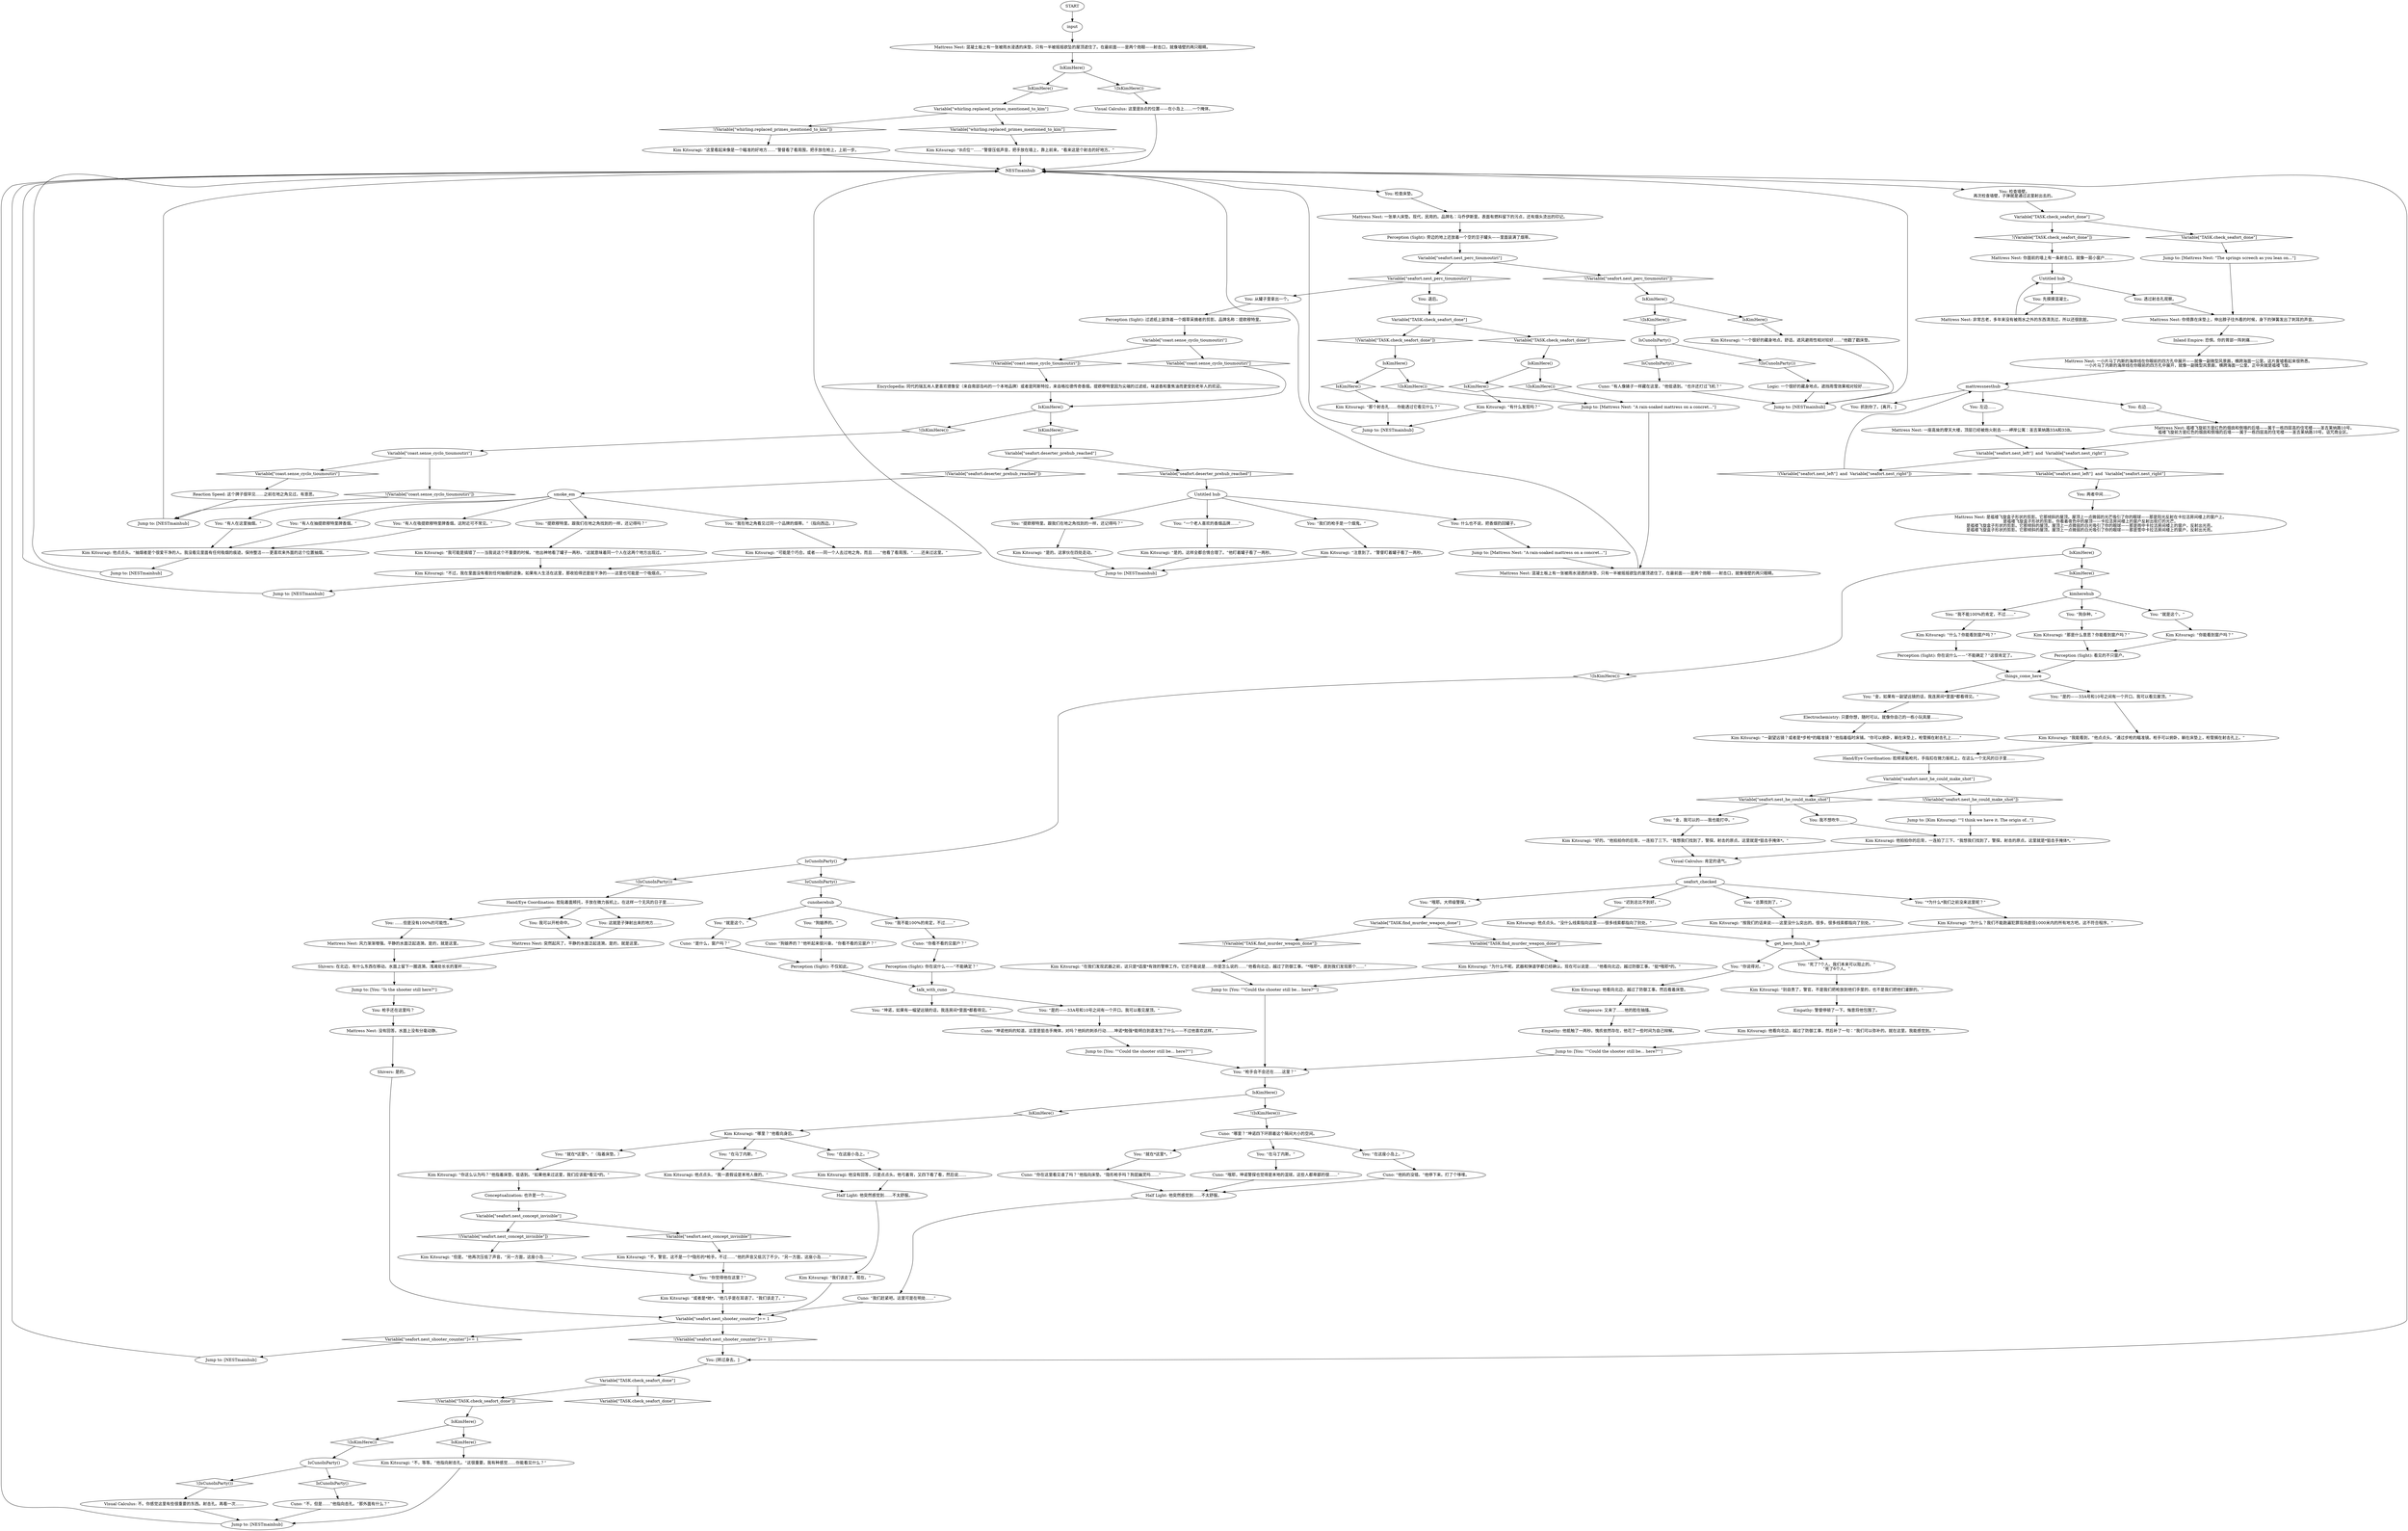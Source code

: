 # SEAFORT / MATTRESS NEST
# (in front of double embrasure looking over the bay, into whirling window, ends check island task, shot was made here)
# ==================================================
digraph G {
	  0 [label="START"];
	  1 [label="input"];
	  2 [label="Composure: 又来了……他的脸在抽搐。"];
	  3 [label="Jump to: [You: \"Is the shooter still here?\"]"];
	  4 [label="Logic: 一个很好的藏身地点。遮挡雨雪效果相对较好……"];
	  5 [label="Kim Kitsuragi: “这里看起来像是一个瞄准的好地方……”警督看了看周围，把手放在枪上，上前一步。"];
	  6 [label="You: “总算找到了。”"];
	  7 [label="You: ……但是没有100%的可能性。"];
	  8 [label="Shivers: 在北边，有什么东西在移动。水面上留下一圈涟漪。浅滩处长长的茎杆……"];
	  9 [label="You: “在这座小岛上。”"];
	  10 [label="Shivers: 是的。"];
	  11 [label="Cuno: “你在这里看见谁了吗？”他指向床垫。“隐形枪手吗？狗屁幽灵吗……”"];
	  12 [label="You: “坤诺，如果有一幅望远镜的话，我连房间*里面*都看得见。”"];
	  13 [label="Variable[\"seafort.deserter_prehub_reached\"]"];
	  14 [label="Variable[\"seafort.deserter_prehub_reached\"]", shape=diamond];
	  15 [label="!(Variable[\"seafort.deserter_prehub_reached\"])", shape=diamond];
	  16 [label="IsKimHere()"];
	  17 [label="IsKimHere()", shape=diamond];
	  18 [label="!(IsKimHere())", shape=diamond];
	  19 [label="Jump to: [NESTmainhub]"];
	  20 [label="Mattress Nest: 一座高耸的摩天大楼，顶层已经被炮火削去——岬岸公寓：圣吉莱纳路33A和33B。"];
	  21 [label="kimherehub"];
	  22 [label="You: “有人在抽提欧穆特里牌香烟。”"];
	  23 [label="Kim Kitsuragi: 他没有回答，只是点点头。他弓着背，又四下看了看，然后说……"];
	  24 [label="You: “你觉得他在这里？”"];
	  25 [label="You: “在马丁内斯。”"];
	  26 [label="You: “在这座小岛上。”"];
	  27 [label="You: “是的——33A号和10号之间有一个开口。我可以看见屋顶。”"];
	  28 [label="Kim Kitsuragi: “是的。这家伙在四处走动。”"];
	  29 [label="Mattress Nest: 是褴褛飞旋盒子形状的剪影。它那倾斜的屋顶。屋顶上一点微弱的光芒吸引了你的眼球——那是阳光反射在卡拉洁房间楼上的窗户上。\n是褴褛飞旋盒子形状的剪影。你看着夜色中的屋顶——卡拉洁房间楼上的窗户反射出街灯的光芒。\n是褴褛飞旋盒子形状的剪影。它那倾斜的屋顶。屋顶上一点微弱的白光吸引了你的眼球——那是雨中卡拉洁房间楼上的窗户，反射出光亮。\n是褴褛飞旋盒子形状的剪影。它那倾斜的屋顶。屋顶上一点微弱的白光吸引了你的眼球——那是雪中卡拉洁房间楼上的窗户，反射出光亮。"];
	  30 [label="You: 我不想吹牛……"];
	  31 [label="Jump to: [NESTmainhub]"];
	  32 [label="You: “哦耶。大师级警探。”"];
	  33 [label="Kim Kitsuragi: 他看向北边，越过了防御工事，然后补了一句：“我们可以弥补的。就在这里。我能感觉到。”"];
	  34 [label="IsKimHere()"];
	  35 [label="IsKimHere()", shape=diamond];
	  36 [label="!(IsKimHere())", shape=diamond];
	  37 [label="Kim Kitsuragi: “不，警官。这不是一个*隐形的*枪手。不过……”他的声音又低沉了不少。“另一方面，这座小岛……”"];
	  38 [label="You: “我们的枪手是一个烟鬼。”"];
	  39 [label="You: 先摸摸混凝土。"];
	  40 [label="You: 左边……"];
	  41 [label="Kim Kitsuragi: “你能看到窗户吗？”"];
	  42 [label="Kim Kitsuragi: “好的。”他拍拍你的后背，一连拍了三下。“我想我们找到了，警探。射击的原点。这里就是*狙击手掩体*。”"];
	  43 [label="Jump to: [NESTmainhub]"];
	  44 [label="You: “你说得对。”"];
	  45 [label="Kim Kitsuragi: “哪里？”他看向身后。"];
	  46 [label="Kim Kitsuragi: “或者是*她*。”他几乎是在耳语了。“我们该走了。”"];
	  47 [label="Kim Kitsuragi: “B点位'''……”警督压低声音，把手放在墙上，靠上前来。“看来这是个射击的好地方。”"];
	  48 [label="Kim Kitsuragi: “我能看到，”他点点头。“通过步枪的瞄准镜。枪手可以俯卧，躺在床垫上，枪管搁在射击孔上。”"];
	  49 [label="Kim Kitsuragi: 他点点头。“没什么线索指向这里——很多线索都指向了别处。”"];
	  50 [label="Cuno: “狗娘养的？”他听起来很兴奋。“你看不看的见窗户？”"];
	  51 [label="Visual Calculus: 不。你感觉这里有些很重要的东西。射击孔。再看一次……"];
	  52 [label="Jump to: [NESTmainhub]"];
	  53 [label="Kim Kitsuragi: “按我们的话来说——这里没什么突出的。很多，很多线索都指向了别处。”"];
	  54 [label="You: 检查床垫。"];
	  55 [label="You: 两者中间……"];
	  56 [label="You: “金，如果有一副望远镜的话，我连房间*里面*都看得见。”"];
	  57 [label="Variable[\"whirling.replaced_primes_mentioned_to_kim\"]"];
	  58 [label="Variable[\"whirling.replaced_primes_mentioned_to_kim\"]", shape=diamond];
	  59 [label="!(Variable[\"whirling.replaced_primes_mentioned_to_kim\"])", shape=diamond];
	  60 [label="You: “枪手会不会还在……这里？”"];
	  61 [label="Variable[\"seafort.nest_concept_invisible\"]"];
	  62 [label="Variable[\"seafort.nest_concept_invisible\"]", shape=diamond];
	  63 [label="!(Variable[\"seafort.nest_concept_invisible\"])", shape=diamond];
	  64 [label="You: “就是这个。”"];
	  65 [label="Untitled hub"];
	  66 [label="Jump to: [You: \"\"Could the shooter still be... here?\"\"]"];
	  67 [label="Variable[\"seafort.nest_shooter_counter\"]== 1"];
	  68 [label="Variable[\"seafort.nest_shooter_counter\"]== 1", shape=diamond];
	  69 [label="!(Variable[\"seafort.nest_shooter_counter\"]== 1)", shape=diamond];
	  70 [label="Mattress Nest: 你倚靠在床垫上，伸出脖子往外看的时候，身下的弹簧发出了刺耳的声音。"];
	  71 [label="You: 退后。"];
	  72 [label="You: 右边……"];
	  73 [label="smoke_em"];
	  74 [label="Kim Kitsuragi: “别自责了，警官。不是我们把枪放到他们手里的，也不是我们把他们灌醉的。”"];
	  75 [label="You: 我可以开枪命中。"];
	  76 [label="You: 这就是子弹射出来的地方……"];
	  77 [label="Conceptualization: 也许是一个……"];
	  78 [label="Kim Kitsuragi: 他点点头。“我一直假设是本地人做的。”"];
	  79 [label="Jump to: [Mattress Nest: \"A rain-soaked mattress on a concret...\"]"];
	  80 [label="Cuno: “哦耶，坤诺警探也觉得是本地的混球。这些人都卑鄙的很……”"];
	  81 [label="You: “提欧穆特里。跟我们在地之角找到的一样，还记得吗？”"];
	  82 [label="Jump to: [Mattress Nest: \"A rain-soaked mattress on a concret...\"]"];
	  83 [label="Perception (Sight): 看见的不只窗户。"];
	  84 [label="Variable[\"coast.sense_cyclo_tioumoutiri\"]"];
	  85 [label="Variable[\"coast.sense_cyclo_tioumoutiri\"]", shape=diamond];
	  86 [label="!(Variable[\"coast.sense_cyclo_tioumoutiri\"])", shape=diamond];
	  87 [label="Kim Kitsuragi: “不，等等。”他指向射击孔。“这很重要，我有种感觉……你能看见什么？”"];
	  88 [label="Kim Kitsuragi: 他拍拍你的后背，一连拍了三下。“我想我们找到了，警探。射击的原点。这里就是*狙击手掩体*。”"];
	  89 [label="IsKimHere()"];
	  90 [label="IsKimHere()", shape=diamond];
	  91 [label="!(IsKimHere())", shape=diamond];
	  92 [label="You: “在马丁内斯。”"];
	  93 [label="Kim Kitsuragi: “你这么认为吗？”他指着床垫，低语到。“如果他来过这里，我们应该能*看见*的。”"];
	  94 [label="Kim Kitsuragi: “我们该走了。现在。”"];
	  95 [label="cunoherehub"];
	  96 [label="Cuno: “哪里？”坤诺四下环顾着这个隔间大小的空间。"];
	  97 [label="Kim Kitsuragi: “为什么不呢。武器和弹道学都已经确认。现在可以说是……”他看向北边，越过防御工事。“挺*哦耶*的。”"];
	  98 [label="Jump to: [You: \"\"Could the shooter still be... here?\"\"]"];
	  99 [label="Mattress Nest: 一小片马丁内斯的海岸线在你眼前的四方孔中展开——就像一副微型风景画，横跨海面一公里。这片废墟看起来很熟悉。\n一小片马丁内斯的海岸线在你眼前的四方孔中展开，就像一副微型风景画，横跨海面一公里。正中央就是褴褛飞旋。"];
	  100 [label="Electrochemistry: 只要你想，随时可以。就像你自己的一栋小玩具屋……"];
	  101 [label="You: “*为什么*我们之前没来这里呢？”"];
	  102 [label="Visual Calculus: 这里是B点的位置——在小岛上……一个掩体。"];
	  103 [label="Perception (Sight): 旁边的地上还放着一个空的豆子罐头——里面装满了烟蒂。"];
	  104 [label="Variable[\"seafort.nest_perc_tioumoutiri\"]"];
	  105 [label="Variable[\"seafort.nest_perc_tioumoutiri\"]", shape=diamond];
	  106 [label="!(Variable[\"seafort.nest_perc_tioumoutiri\"])", shape=diamond];
	  107 [label="Jump to: [NESTmainhub]"];
	  108 [label="Kim Kitsuragi: “为什么？我们不能跑遍犯罪现场直径1000米内的所有地方吧。这不符合程序。”"];
	  109 [label="IsKimHere()"];
	  110 [label="IsKimHere()", shape=diamond];
	  111 [label="!(IsKimHere())", shape=diamond];
	  112 [label="Variable[\"coast.sense_cyclo_tioumoutiri\"]"];
	  113 [label="Variable[\"coast.sense_cyclo_tioumoutiri\"]", shape=diamond];
	  114 [label="!(Variable[\"coast.sense_cyclo_tioumoutiri\"])", shape=diamond];
	  115 [label="Variable[\"seafort.nest_left\"]  and  Variable[\"seafort.nest_right\"]"];
	  116 [label="Variable[\"seafort.nest_left\"]  and  Variable[\"seafort.nest_right\"]", shape=diamond];
	  117 [label="!(Variable[\"seafort.nest_left\"]  and  Variable[\"seafort.nest_right\"])", shape=diamond];
	  118 [label="Jump to: [NESTmainhub]"];
	  119 [label="things_come_here"];
	  120 [label="You: “有人在吸提欧穆特里牌香烟。这附近可不常见。”"];
	  121 [label="Kim Kitsuragi: “我可能是搞错了——当我说这个不重要的时候。”他出神地看了罐子一两秒。“这就意味着同一个人在这两个地方出现过。”"];
	  122 [label="Jump to: [Kim Kitsuragi: \"\"I think we have it. The origin of...\"]"];
	  123 [label="get_here_finish_it"];
	  124 [label="Cuno: “我们赶紧吧。这里可是在明处……”"];
	  125 [label="talk_with_cuno"];
	  126 [label="Untitled hub"];
	  127 [label="Perception (Sight): 过滤纸上装饰着一个烟草采摘者的剪影。品牌名称：提欧穆特里。"];
	  128 [label="Jump to: [NESTmainhub]"];
	  129 [label="You: “我在地之角看见过同一个品牌的烟蒂。”（指向西边。）"];
	  130 [label="Perception (Sight): 你在说什么——“不能确定？”这很肯定了。"];
	  131 [label="You: “迟到总比不到好。”"];
	  132 [label="Mattress Nest: 突然起风了。平静的水面泛起涟漪。是的，就是这里。"];
	  133 [label="Cuno: “有人像婊子一样藏在这里，”他低语到。“也许还打过飞机？”"];
	  134 [label="You: “一个老人喜欢的香烟品牌……”"];
	  135 [label="Reaction Speed: 这个牌子很罕见……之前在地之角见过。有意思。"];
	  136 [label="Jump to: [You: \"\"Could the shooter still be... here?\"\"]"];
	  137 [label="Mattress Nest: 一张单人床垫。现代，民用的。品牌名：马乔伊斯里。表面有燃料留下的污点，还有烟头烫出的印记。"];
	  138 [label="Mattress Nest: 褴褛飞旋前方是红色的烟囱和倒塌的后墙——属于一栋四层高的住宅楼——圣吉莱纳路10号。\n褴褛飞旋前方是红色的烟囱和倒塌的后墙——属于一栋四层高的住宅楼——圣吉莱纳路10号。诅咒商业区。"];
	  139 [label="You: “狗杂种。”"];
	  140 [label="Jump to: [NESTmainhub]"];
	  141 [label="IsCunoInParty()"];
	  142 [label="IsCunoInParty()", shape=diamond];
	  143 [label="!(IsCunoInParty())", shape=diamond];
	  144 [label="Variable[\"TASK.find_murder_weapon_done\"]"];
	  145 [label="Variable[\"TASK.find_murder_weapon_done\"]", shape=diamond];
	  146 [label="!(Variable[\"TASK.find_murder_weapon_done\"])", shape=diamond];
	  147 [label="Inland Empire: 恐惧。你的胃部一阵刺痛……"];
	  148 [label="You: “金，我可以的——我也能打中。”"];
	  149 [label="You: “提欧穆特里。跟我们在地之角找到的一样，还记得吗？”"];
	  150 [label="Kim Kitsuragi: “可能是个巧合。或者——同一个人去过地之角，而且……”他看了看周围，“……还来过这里。”"];
	  151 [label="Cuno: “你看不看的见窗户？”"];
	  152 [label="Jump to: [Mattress Nest: \"The springs screech as you lean on...\"]"];
	  153 [label="You: 从罐子里拿出一个。"];
	  154 [label="You: “我不能100%的肯定，不过……”"];
	  155 [label="You: “是的——33A号和10号之间有一个开口。我可以看见屋顶。”"];
	  156 [label="Variable[\"TASK.check_seafort_done\"]"];
	  157 [label="Variable[\"TASK.check_seafort_done\"]", shape=diamond];
	  158 [label="!(Variable[\"TASK.check_seafort_done\"])", shape=diamond];
	  159 [label="Kim Kitsuragi: “有什么发现吗？”"];
	  160 [label="You: 什么也不说，把香烟扔回罐子。"];
	  161 [label="Half Light: 他突然感觉到……不太舒服。"];
	  162 [label="Half Light: 他突然感觉到……不太舒服。"];
	  163 [label="You: 检查墙壁。\n再次检查墙壁，子弹就是通过这里射出去的。"];
	  165 [label="NESTmainhub"];
	  166 [label="Kim Kitsuragi: “什么？你能看到窗户吗？”"];
	  167 [label="Kim Kitsuragi: “不过，我在里面没有看到任何抽烟的迹象。如果有人生活在这里，那收拾得还是挺干净的——这里也可能是一个吸烟点。”"];
	  168 [label="Kim Kitsuragi: “一个很好的藏身地点。舒适。遮风避雨性相对较好……”他戳了戳床垫。"];
	  169 [label="Kim Kitsuragi: “那是什么意思？你能看到窗户吗？”"];
	  170 [label="Mattress Nest: 风力渐渐增强。平静的水面泛起涟漪。是的，就是这里。"];
	  171 [label="Perception (Sight): 你在说什么——“不能确定？”"];
	  172 [label="You: “就在*这里*。”"];
	  173 [label="Cuno: “他妈的没错。”他停下来。打了个哆嗦。"];
	  174 [label="You: 抓到你了。[离开。]"];
	  175 [label="mattressnesthub"];
	  176 [label="Hand/Eye Coordination: 脸贴着面颊托，手放在微力扳机上。在这样一个无风的日子里……"];
	  177 [label="You: “就在*这里*。”（指着床垫。）"];
	  178 [label="Kim Kitsuragi: “但是。”他再次压低了声音。“另一方面，这座小岛……”"];
	  179 [label="Mattress Nest: 没有回答。水面上没有分毫动静。"];
	  180 [label="Cuno: “是什么，窗户吗？”"];
	  181 [label="Perception (Sight): 不仅如此。"];
	  182 [label="Kim Kitsuragi: “一副望远镜？或者是*步枪*的瞄准镜？”他指着临时床铺。“你可以俯卧，躺在床垫上，枪管搁在射击孔上……”"];
	  183 [label="Variable[\"TASK.check_seafort_done\"]"];
	  184 [label="Variable[\"TASK.check_seafort_done\"]", shape=diamond];
	  185 [label="!(Variable[\"TASK.check_seafort_done\"])", shape=diamond];
	  186 [label="Variable[\"seafort.nest_he_could_make_shot\"]"];
	  187 [label="Variable[\"seafort.nest_he_could_make_shot\"]", shape=diamond];
	  188 [label="!(Variable[\"seafort.nest_he_could_make_shot\"])", shape=diamond];
	  189 [label="IsCunoInParty()"];
	  190 [label="IsCunoInParty()", shape=diamond];
	  191 [label="!(IsCunoInParty())", shape=diamond];
	  192 [label="IsKimHere()"];
	  193 [label="IsKimHere()", shape=diamond];
	  194 [label="!(IsKimHere())", shape=diamond];
	  195 [label="Kim Kitsuragi: “注意到了。”警督盯着罐子看了一两秒。"];
	  196 [label="Visual Calculus: 肯定的语气。"];
	  197 [label="Mattress Nest: 非常古老，多年来没有被雨水之外的东西清洗过，所以还很肮脏。"];
	  198 [label="Kim Kitsuragi: “那个射击孔……你能透过它看见什么？”"];
	  199 [label="You: [转过身去。]"];
	  200 [label="Kim Kitsuragi: 他点点头。“抽烟者是个很爱干净的人。我没看见里面有任何吸烟的痕迹。保持整洁——更喜欢来外面的这个位置抽烟。”"];
	  201 [label="seafort_checked"];
	  202 [label="You: “死了7个人。我们本来可以阻止的。”\n“死了6个人。”"];
	  203 [label="Kim Kitsuragi: “在我们发现武器之前，这只是*适度*有效的警察工作。它还不能说是……你是怎么说的……”他看向北边，越过了防御工事。“*哦耶*，直到我们发现那个……”"];
	  204 [label="You: “狗娘养的。”"];
	  205 [label="Cuno: “不，但是……”他指向击孔。“那外面有什么？”"];
	  206 [label="Variable[\"TASK.check_seafort_done\"]"];
	  207 [label="Variable[\"TASK.check_seafort_done\"]", shape=diamond];
	  208 [label="!(Variable[\"TASK.check_seafort_done\"])", shape=diamond];
	  209 [label="Kim Kitsuragi: “是的。这样全都合情合理了。”他盯着罐子看了一两秒。"];
	  210 [label="Mattress Nest: 你面前的墙上有一条射击口。就像一扇小窗户……"];
	  211 [label="Mattress Nest: 混凝土板上有一张被雨水浸透的床垫，只有一半被摇摇欲坠的屋顶遮住了。在最前面——是两个炮眼——射击口，就像墙壁的两只眼睛。"];
	  212 [label="IsKimHere()"];
	  213 [label="IsKimHere()", shape=diamond];
	  214 [label="!(IsKimHere())", shape=diamond];
	  215 [label="You: 透过射击孔观察。"];
	  216 [label="You: “就是这个。”"];
	  217 [label="Encyclopedia: 同代的瑞瓦肖人更喜欢德鲁安（来自南部岛屿的一个本地品牌）或者是阿斯特拉，来自格拉德传奇香烟。提欧穆特里因为尖端的过滤纸，味道香和重焦油而更受到老年人的欢迎。"];
	  218 [label="Kim Kitsuragi: 他看向北边，越过了防御工事。然后看着床垫。"];
	  219 [label="Empathy: 警督停顿了一下。悔意将他包围了。"];
	  220 [label="Empathy: 他抵触了一两秒。愧疚依然存在，他花了一些时间为自己辩解。"];
	  221 [label="IsCunoInParty()"];
	  222 [label="IsCunoInParty()", shape=diamond];
	  223 [label="!(IsCunoInParty())", shape=diamond];
	  224 [label="You: 枪手还在这里吗？"];
	  225 [label="Mattress Nest: 混凝土板上有一张被雨水浸透的床垫，只有一半被摇摇欲坠的屋顶遮住了。在最前面——是两个炮眼——射击口，就像墙壁的两只眼睛。"];
	  226 [label="You: “我不能100%的肯定，不过……”"];
	  227 [label="Cuno: “坤诺他妈的知道。这里是狙击手掩体，对吗？他妈的刺杀行动……坤诺*勉强*能明白到底发生了什么——不过他喜欢这样。”"];
	  228 [label="Hand/Eye Coordination: 脸颊紧贴枪托，手指扣在微力扳机上。在这么一个无风的日子里……"];
	  229 [label="IsKimHere()"];
	  230 [label="IsKimHere()", shape=diamond];
	  231 [label="!(IsKimHere())", shape=diamond];
	  232 [label="IsKimHere()"];
	  233 [label="IsKimHere()", shape=diamond];
	  234 [label="!(IsKimHere())", shape=diamond];
	  235 [label="You: “有人在这里抽烟。”"];
	  0 -> 1
	  1 -> 211
	  2 -> 220
	  3 -> 224
	  4 -> 107
	  5 -> 165
	  6 -> 53
	  7 -> 170
	  8 -> 3
	  9 -> 23
	  10 -> 67
	  11 -> 162
	  12 -> 227
	  13 -> 14
	  13 -> 15
	  14 -> 65
	  15 -> 73
	  16 -> 17
	  16 -> 18
	  17 -> 13
	  18 -> 112
	  19 -> 165
	  20 -> 115
	  21 -> 216
	  21 -> 154
	  21 -> 139
	  22 -> 200
	  23 -> 161
	  24 -> 46
	  25 -> 80
	  26 -> 173
	  27 -> 227
	  28 -> 52
	  29 -> 34
	  30 -> 88
	  31 -> 165
	  32 -> 144
	  33 -> 98
	  34 -> 35
	  34 -> 36
	  35 -> 21
	  36 -> 221
	  37 -> 24
	  38 -> 195
	  39 -> 197
	  40 -> 20
	  41 -> 83
	  42 -> 196
	  43 -> 165
	  44 -> 218
	  45 -> 9
	  45 -> 177
	  45 -> 92
	  46 -> 67
	  47 -> 165
	  48 -> 228
	  49 -> 123
	  50 -> 181
	  51 -> 31
	  52 -> 165
	  53 -> 123
	  54 -> 137
	  55 -> 29
	  56 -> 100
	  57 -> 58
	  57 -> 59
	  58 -> 47
	  59 -> 5
	  60 -> 89
	  61 -> 62
	  61 -> 63
	  62 -> 37
	  63 -> 178
	  64 -> 180
	  65 -> 38
	  65 -> 81
	  65 -> 134
	  65 -> 160
	  66 -> 60
	  67 -> 68
	  67 -> 69
	  68 -> 118
	  69 -> 199
	  70 -> 147
	  71 -> 183
	  72 -> 138
	  73 -> 129
	  73 -> 235
	  73 -> 149
	  73 -> 22
	  73 -> 120
	  74 -> 219
	  75 -> 132
	  76 -> 132
	  77 -> 61
	  78 -> 161
	  79 -> 225
	  80 -> 162
	  81 -> 28
	  82 -> 225
	  83 -> 119
	  84 -> 85
	  84 -> 86
	  85 -> 16
	  86 -> 217
	  87 -> 31
	  88 -> 196
	  89 -> 90
	  89 -> 91
	  90 -> 45
	  91 -> 96
	  92 -> 78
	  93 -> 77
	  94 -> 67
	  95 -> 64
	  95 -> 226
	  95 -> 204
	  96 -> 25
	  96 -> 26
	  96 -> 172
	  97 -> 66
	  98 -> 60
	  99 -> 175
	  100 -> 182
	  101 -> 108
	  102 -> 165
	  103 -> 104
	  104 -> 105
	  104 -> 106
	  105 -> 153
	  105 -> 71
	  106 -> 229
	  107 -> 165
	  108 -> 123
	  109 -> 110
	  109 -> 111
	  110 -> 198
	  111 -> 79
	  112 -> 113
	  112 -> 114
	  113 -> 135
	  114 -> 19
	  115 -> 116
	  115 -> 117
	  116 -> 55
	  117 -> 175
	  118 -> 165
	  119 -> 56
	  119 -> 155
	  120 -> 200
	  121 -> 167
	  122 -> 88
	  123 -> 202
	  123 -> 44
	  124 -> 67
	  125 -> 27
	  125 -> 12
	  126 -> 215
	  126 -> 39
	  127 -> 84
	  128 -> 165
	  129 -> 150
	  130 -> 119
	  131 -> 49
	  132 -> 8
	  133 -> 107
	  134 -> 209
	  135 -> 19
	  136 -> 60
	  137 -> 103
	  138 -> 115
	  139 -> 169
	  140 -> 165
	  141 -> 142
	  141 -> 143
	  142 -> 205
	  143 -> 51
	  144 -> 145
	  144 -> 146
	  145 -> 97
	  146 -> 203
	  147 -> 99
	  148 -> 42
	  149 -> 121
	  150 -> 167
	  151 -> 171
	  152 -> 70
	  153 -> 127
	  154 -> 166
	  155 -> 48
	  156 -> 157
	  156 -> 158
	  158 -> 232
	  159 -> 128
	  160 -> 82
	  161 -> 94
	  162 -> 124
	  163 -> 206
	  165 -> 163
	  165 -> 54
	  165 -> 199
	  166 -> 130
	  167 -> 140
	  168 -> 107
	  169 -> 83
	  170 -> 8
	  171 -> 125
	  172 -> 11
	  173 -> 162
	  175 -> 40
	  175 -> 72
	  175 -> 174
	  176 -> 75
	  176 -> 76
	  176 -> 7
	  177 -> 93
	  178 -> 24
	  179 -> 10
	  180 -> 181
	  181 -> 125
	  182 -> 228
	  183 -> 184
	  183 -> 185
	  184 -> 192
	  185 -> 109
	  186 -> 187
	  186 -> 188
	  187 -> 148
	  187 -> 30
	  188 -> 122
	  189 -> 190
	  189 -> 191
	  190 -> 133
	  191 -> 4
	  192 -> 193
	  192 -> 194
	  193 -> 159
	  194 -> 79
	  195 -> 52
	  196 -> 201
	  197 -> 126
	  198 -> 128
	  199 -> 156
	  200 -> 43
	  201 -> 32
	  201 -> 131
	  201 -> 101
	  201 -> 6
	  202 -> 74
	  203 -> 66
	  204 -> 50
	  205 -> 31
	  206 -> 208
	  206 -> 207
	  207 -> 152
	  208 -> 210
	  209 -> 52
	  210 -> 126
	  211 -> 212
	  212 -> 213
	  212 -> 214
	  213 -> 57
	  214 -> 102
	  215 -> 70
	  216 -> 41
	  217 -> 16
	  218 -> 2
	  219 -> 33
	  220 -> 98
	  221 -> 222
	  221 -> 223
	  222 -> 95
	  223 -> 176
	  224 -> 179
	  225 -> 165
	  226 -> 151
	  227 -> 136
	  228 -> 186
	  229 -> 230
	  229 -> 231
	  230 -> 168
	  231 -> 189
	  232 -> 233
	  232 -> 234
	  233 -> 87
	  234 -> 141
	  235 -> 200
}

